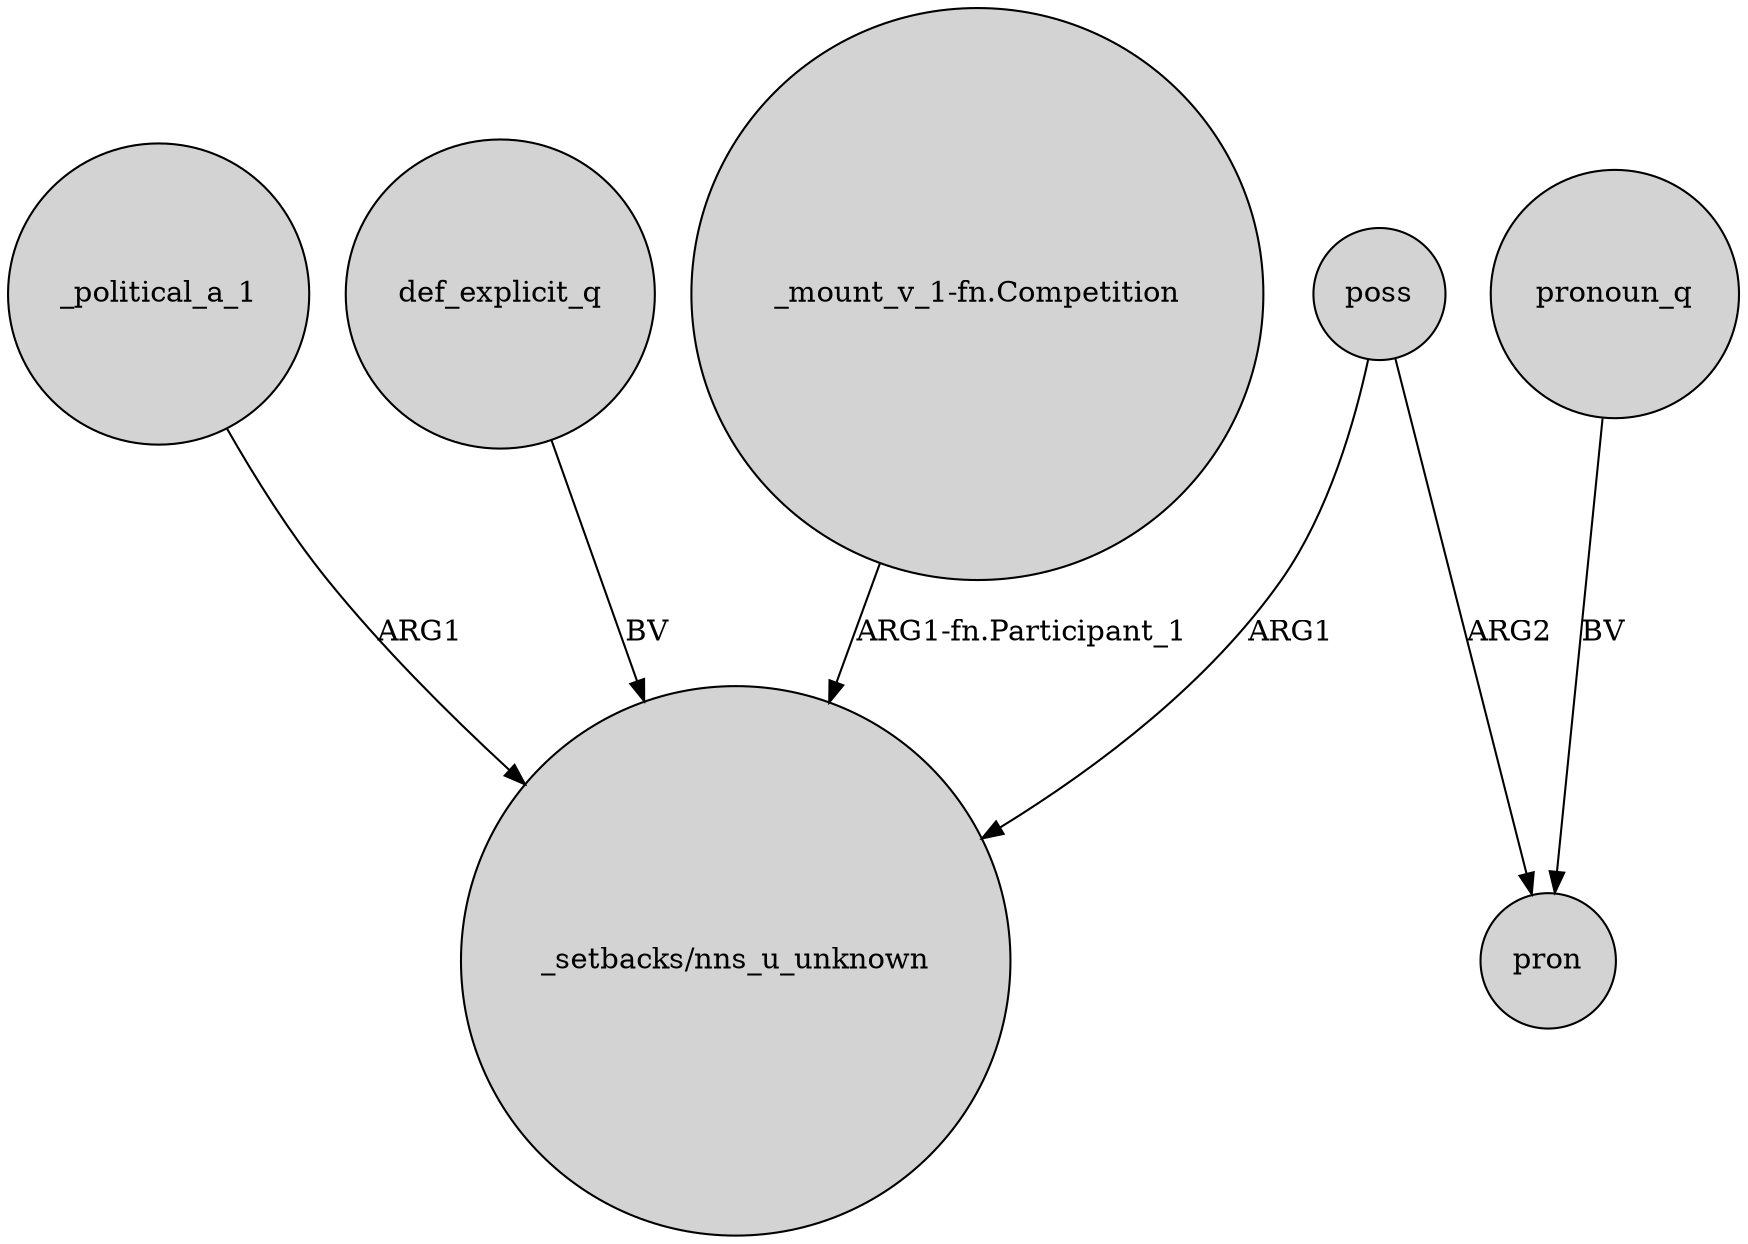 digraph {
	node [shape=circle style=filled]
	poss -> "_setbacks/nns_u_unknown" [label=ARG1]
	_political_a_1 -> "_setbacks/nns_u_unknown" [label=ARG1]
	pronoun_q -> pron [label=BV]
	def_explicit_q -> "_setbacks/nns_u_unknown" [label=BV]
	"_mount_v_1-fn.Competition" -> "_setbacks/nns_u_unknown" [label="ARG1-fn.Participant_1"]
	poss -> pron [label=ARG2]
}
